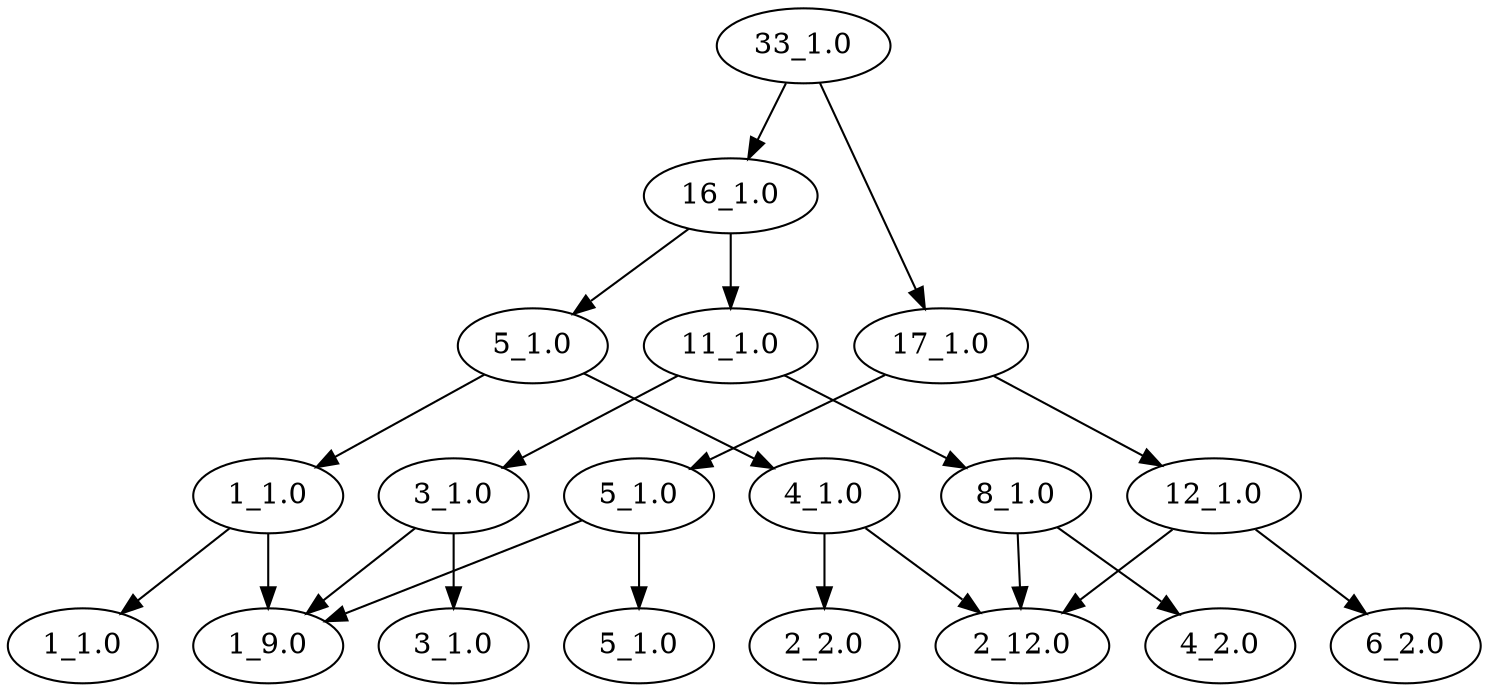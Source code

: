 digraph{
N0[label="1_1.0"]
N1[label="4_1.0"]
N2[label="5_1.0"]
N3[label="3_1.0"]
N4[label="8_1.0"]
N5[label="11_1.0"]
N6[label="5_1.0"]
N7[label="12_1.0"]
N8[label="17_1.0"]
N9[label="16_1.0"]
N10[label="33_1.0"]
N11[label="1_9.0"]
N12[label="2_12.0"]
N13[label="1_1.0"]
N14[label="2_2.0"]
N15[label="3_1.0"]
N16[label="4_2.0"]
N17[label="5_1.0"]
N18[label="6_2.0"]
N0->N13
N0->N11
N1->N14
N1->N12
N2->N1
N2->N0
N3->N15
N3->N11
N4->N16
N4->N12
N5->N4
N5->N3
N6->N17
N6->N11
N7->N18
N7->N12
N8->N7
N8->N6
N9->N5
N9->N2
N10->N8
N10->N9
}
